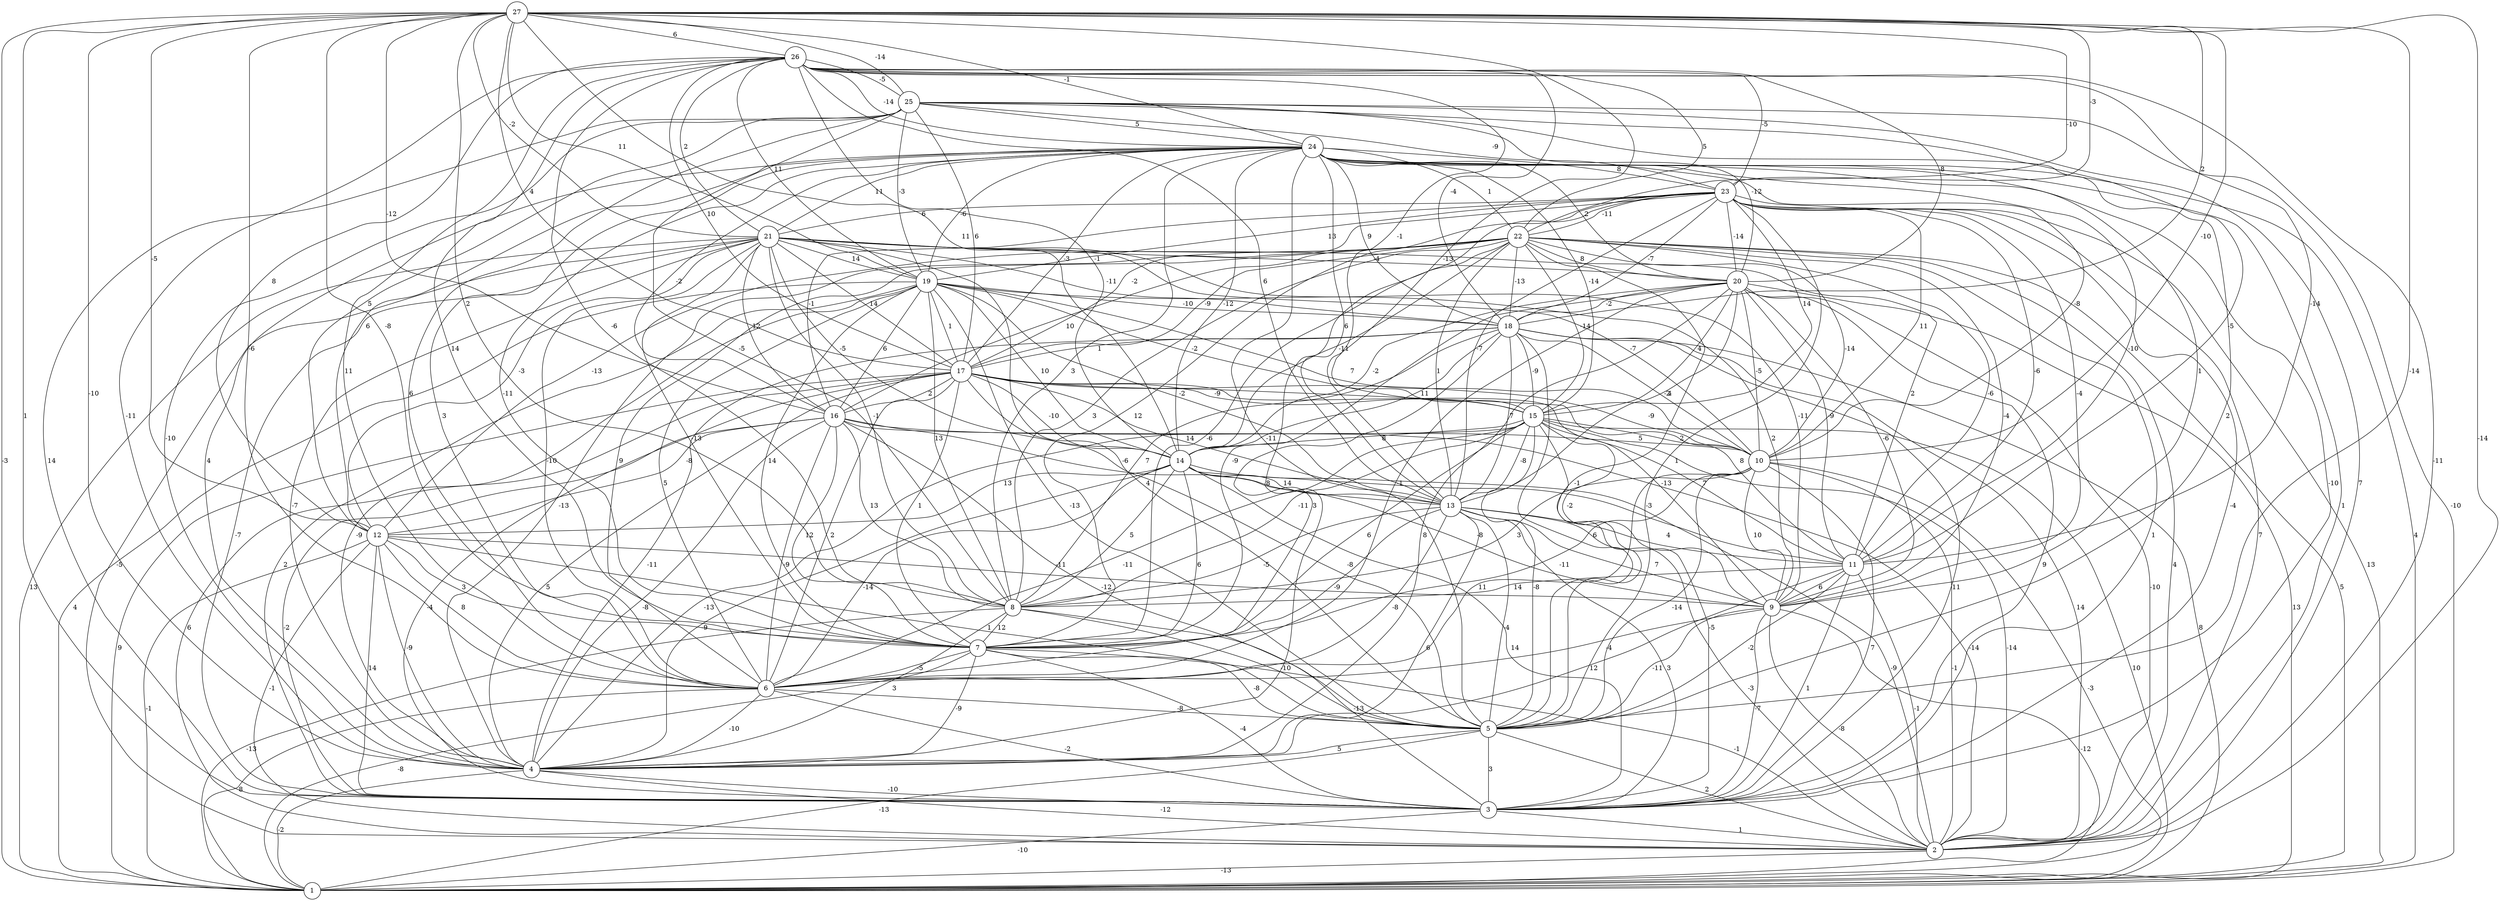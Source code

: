 graph { 
	 fontname="Helvetica,Arial,sans-serif" 
	 node [shape = circle]; 
	 27 -- 1 [label = "-3"];
	 27 -- 2 [label = "-14"];
	 27 -- 3 [label = "1"];
	 27 -- 4 [label = "-10"];
	 27 -- 5 [label = "-14"];
	 27 -- 6 [label = "-6"];
	 27 -- 7 [label = "-8"];
	 27 -- 8 [label = "2"];
	 27 -- 10 [label = "-10"];
	 27 -- 12 [label = "-5"];
	 27 -- 13 [label = "-13"];
	 27 -- 14 [label = "11"];
	 27 -- 16 [label = "-12"];
	 27 -- 17 [label = "4"];
	 27 -- 18 [label = "2"];
	 27 -- 19 [label = "11"];
	 27 -- 21 [label = "-2"];
	 27 -- 22 [label = "-10"];
	 27 -- 23 [label = "-3"];
	 27 -- 24 [label = "-1"];
	 27 -- 25 [label = "-14"];
	 27 -- 26 [label = "6"];
	 26 -- 2 [label = "-11"];
	 26 -- 4 [label = "-11"];
	 26 -- 6 [label = "11"];
	 26 -- 7 [label = "14"];
	 26 -- 8 [label = "-6"];
	 26 -- 11 [label = "-14"];
	 26 -- 12 [label = "8"];
	 26 -- 13 [label = "6"];
	 26 -- 14 [label = "-1"];
	 26 -- 15 [label = "-1"];
	 26 -- 17 [label = "10"];
	 26 -- 18 [label = "-4"];
	 26 -- 19 [label = "11"];
	 26 -- 20 [label = "8"];
	 26 -- 21 [label = "2"];
	 26 -- 22 [label = "5"];
	 26 -- 23 [label = "-5"];
	 26 -- 24 [label = "-14"];
	 26 -- 25 [label = "-5"];
	 25 -- 1 [label = "-10"];
	 25 -- 2 [label = "7"];
	 25 -- 3 [label = "14"];
	 25 -- 4 [label = "-10"];
	 25 -- 5 [label = "2"];
	 25 -- 6 [label = "6"];
	 25 -- 8 [label = "-5"];
	 25 -- 11 [label = "-5"];
	 25 -- 12 [label = "5"];
	 25 -- 17 [label = "6"];
	 25 -- 19 [label = "-3"];
	 25 -- 20 [label = "-12"];
	 25 -- 23 [label = "-9"];
	 25 -- 24 [label = "5"];
	 24 -- 1 [label = "4"];
	 24 -- 2 [label = "1"];
	 24 -- 3 [label = "-10"];
	 24 -- 4 [label = "4"];
	 24 -- 5 [label = "-11"];
	 24 -- 6 [label = "3"];
	 24 -- 7 [label = "-11"];
	 24 -- 8 [label = "3"];
	 24 -- 9 [label = "1"];
	 24 -- 10 [label = "-8"];
	 24 -- 11 [label = "-10"];
	 24 -- 12 [label = "6"];
	 24 -- 13 [label = "6"];
	 24 -- 14 [label = "-12"];
	 24 -- 15 [label = "-14"];
	 24 -- 16 [label = "-2"];
	 24 -- 17 [label = "-3"];
	 24 -- 18 [label = "9"];
	 24 -- 19 [label = "-6"];
	 24 -- 20 [label = "2"];
	 24 -- 21 [label = "11"];
	 24 -- 22 [label = "1"];
	 24 -- 23 [label = "8"];
	 23 -- 1 [label = "13"];
	 23 -- 2 [label = "7"];
	 23 -- 3 [label = "-4"];
	 23 -- 4 [label = "8"];
	 23 -- 5 [label = "1"];
	 23 -- 7 [label = "12"];
	 23 -- 9 [label = "-4"];
	 23 -- 10 [label = "11"];
	 23 -- 11 [label = "-6"];
	 23 -- 13 [label = "-7"];
	 23 -- 15 [label = "14"];
	 23 -- 16 [label = "-1"];
	 23 -- 17 [label = "-2"];
	 23 -- 18 [label = "-7"];
	 23 -- 19 [label = "13"];
	 23 -- 20 [label = "-14"];
	 23 -- 21 [label = "6"];
	 23 -- 22 [label = "-11"];
	 22 -- 1 [label = "5"];
	 22 -- 2 [label = "4"];
	 22 -- 3 [label = "1"];
	 22 -- 4 [label = "-13"];
	 22 -- 5 [label = "-1"];
	 22 -- 6 [label = "9"];
	 22 -- 7 [label = "-6"];
	 22 -- 8 [label = "3"];
	 22 -- 9 [label = "-4"];
	 22 -- 10 [label = "-14"];
	 22 -- 11 [label = "-6"];
	 22 -- 12 [label = "-13"];
	 22 -- 13 [label = "1"];
	 22 -- 14 [label = "-11"];
	 22 -- 15 [label = "-14"];
	 22 -- 16 [label = "10"];
	 22 -- 17 [label = "-9"];
	 22 -- 18 [label = "-13"];
	 22 -- 20 [label = "8"];
	 21 -- 1 [label = "13"];
	 21 -- 2 [label = "-5"];
	 21 -- 3 [label = "-7"];
	 21 -- 4 [label = "-7"];
	 21 -- 5 [label = "4"];
	 21 -- 6 [label = "-10"];
	 21 -- 7 [label = "-13"];
	 21 -- 8 [label = "-1"];
	 21 -- 9 [label = "-11"];
	 21 -- 10 [label = "-7"];
	 21 -- 11 [label = "2"];
	 21 -- 12 [label = "-3"];
	 21 -- 14 [label = "-5"];
	 21 -- 16 [label = "12"];
	 21 -- 17 [label = "14"];
	 21 -- 18 [label = "-11"];
	 21 -- 19 [label = "14"];
	 21 -- 20 [label = "-4"];
	 20 -- 1 [label = "13"];
	 20 -- 2 [label = "-10"];
	 20 -- 3 [label = "9"];
	 20 -- 4 [label = "8"];
	 20 -- 6 [label = "-1"];
	 20 -- 7 [label = "-9"];
	 20 -- 9 [label = "-6"];
	 20 -- 10 [label = "-5"];
	 20 -- 11 [label = "-9"];
	 20 -- 13 [label = "4"];
	 20 -- 14 [label = "-2"];
	 20 -- 15 [label = "4"];
	 20 -- 18 [label = "-2"];
	 19 -- 1 [label = "4"];
	 19 -- 3 [label = "2"];
	 19 -- 4 [label = "-9"];
	 19 -- 5 [label = "-13"];
	 19 -- 6 [label = "5"];
	 19 -- 7 [label = "14"];
	 19 -- 8 [label = "13"];
	 19 -- 9 [label = "2"];
	 19 -- 10 [label = "7"];
	 19 -- 13 [label = "-2"];
	 19 -- 14 [label = "10"];
	 19 -- 15 [label = "-2"];
	 19 -- 16 [label = "6"];
	 19 -- 17 [label = "1"];
	 19 -- 18 [label = "-10"];
	 18 -- 1 [label = "8"];
	 18 -- 2 [label = "14"];
	 18 -- 3 [label = "11"];
	 18 -- 4 [label = "-11"];
	 18 -- 5 [label = "6"];
	 18 -- 6 [label = "3"];
	 18 -- 8 [label = "7"];
	 18 -- 10 [label = "-2"];
	 18 -- 13 [label = "7"];
	 18 -- 14 [label = "11"];
	 18 -- 15 [label = "-9"];
	 18 -- 17 [label = "1"];
	 17 -- 1 [label = "9"];
	 17 -- 2 [label = "6"];
	 17 -- 3 [label = "-4"];
	 17 -- 4 [label = "5"];
	 17 -- 5 [label = "-8"];
	 17 -- 6 [label = "2"];
	 17 -- 7 [label = "1"];
	 17 -- 9 [label = "-13"];
	 17 -- 10 [label = "-9"];
	 17 -- 11 [label = "8"];
	 17 -- 13 [label = "14"];
	 17 -- 14 [label = "-10"];
	 17 -- 15 [label = "-9"];
	 17 -- 16 [label = "2"];
	 16 -- 2 [label = "-14"];
	 16 -- 3 [label = "-2"];
	 16 -- 4 [label = "-8"];
	 16 -- 5 [label = "-12"];
	 16 -- 6 [label = "-9"];
	 16 -- 7 [label = "12"];
	 16 -- 8 [label = "13"];
	 16 -- 10 [label = "5"];
	 16 -- 12 [label = "-8"];
	 16 -- 13 [label = "-6"];
	 15 -- 1 [label = "10"];
	 15 -- 2 [label = "-14"];
	 15 -- 3 [label = "-5"];
	 15 -- 4 [label = "-13"];
	 15 -- 5 [label = "-8"];
	 15 -- 6 [label = "-11"];
	 15 -- 7 [label = "6"];
	 15 -- 8 [label = "-11"];
	 15 -- 9 [label = "-2"];
	 15 -- 10 [label = "2"];
	 15 -- 11 [label = "7"];
	 15 -- 13 [label = "-8"];
	 15 -- 14 [label = "8"];
	 14 -- 2 [label = "-9"];
	 14 -- 3 [label = "14"];
	 14 -- 4 [label = "-9"];
	 14 -- 6 [label = "-14"];
	 14 -- 7 [label = "6"];
	 14 -- 8 [label = "5"];
	 14 -- 9 [label = "-8"];
	 14 -- 11 [label = "-3"];
	 14 -- 12 [label = "13"];
	 14 -- 13 [label = "14"];
	 13 -- 2 [label = "-3"];
	 13 -- 3 [label = "3"];
	 13 -- 4 [label = "6"];
	 13 -- 5 [label = "-4"];
	 13 -- 6 [label = "-8"];
	 13 -- 7 [label = "-9"];
	 13 -- 8 [label = "-5"];
	 13 -- 9 [label = "7"];
	 13 -- 11 [label = "4"];
	 12 -- 1 [label = "-1"];
	 12 -- 2 [label = "-1"];
	 12 -- 3 [label = "14"];
	 12 -- 4 [label = "-9"];
	 12 -- 5 [label = "1"];
	 12 -- 6 [label = "8"];
	 12 -- 7 [label = "3"];
	 12 -- 9 [label = "-11"];
	 11 -- 2 [label = "-1"];
	 11 -- 3 [label = "1"];
	 11 -- 4 [label = "12"];
	 11 -- 5 [label = "-2"];
	 11 -- 8 [label = "14"];
	 11 -- 9 [label = "6"];
	 10 -- 1 [label = "-3"];
	 10 -- 2 [label = "-1"];
	 10 -- 3 [label = "7"];
	 10 -- 5 [label = "-14"];
	 10 -- 6 [label = "11"];
	 10 -- 7 [label = "-11"];
	 10 -- 8 [label = "3"];
	 10 -- 9 [label = "10"];
	 9 -- 1 [label = "-12"];
	 9 -- 2 [label = "-8"];
	 9 -- 3 [label = "-7"];
	 9 -- 5 [label = "-11"];
	 9 -- 6 [label = "-4"];
	 8 -- 1 [label = "-13"];
	 8 -- 3 [label = "-13"];
	 8 -- 4 [label = "3"];
	 8 -- 5 [label = "-10"];
	 8 -- 7 [label = "12"];
	 7 -- 1 [label = "-8"];
	 7 -- 2 [label = "-1"];
	 7 -- 3 [label = "-4"];
	 7 -- 4 [label = "-9"];
	 7 -- 5 [label = "-8"];
	 7 -- 6 [label = "-5"];
	 6 -- 1 [label = "8"];
	 6 -- 3 [label = "-2"];
	 6 -- 4 [label = "-10"];
	 6 -- 5 [label = "-8"];
	 5 -- 1 [label = "-13"];
	 5 -- 2 [label = "2"];
	 5 -- 3 [label = "3"];
	 5 -- 4 [label = "5"];
	 4 -- 1 [label = "-2"];
	 4 -- 2 [label = "-12"];
	 4 -- 3 [label = "-10"];
	 3 -- 1 [label = "-10"];
	 3 -- 2 [label = "1"];
	 2 -- 1 [label = "-13"];
	 1;
	 2;
	 3;
	 4;
	 5;
	 6;
	 7;
	 8;
	 9;
	 10;
	 11;
	 12;
	 13;
	 14;
	 15;
	 16;
	 17;
	 18;
	 19;
	 20;
	 21;
	 22;
	 23;
	 24;
	 25;
	 26;
	 27;
}
